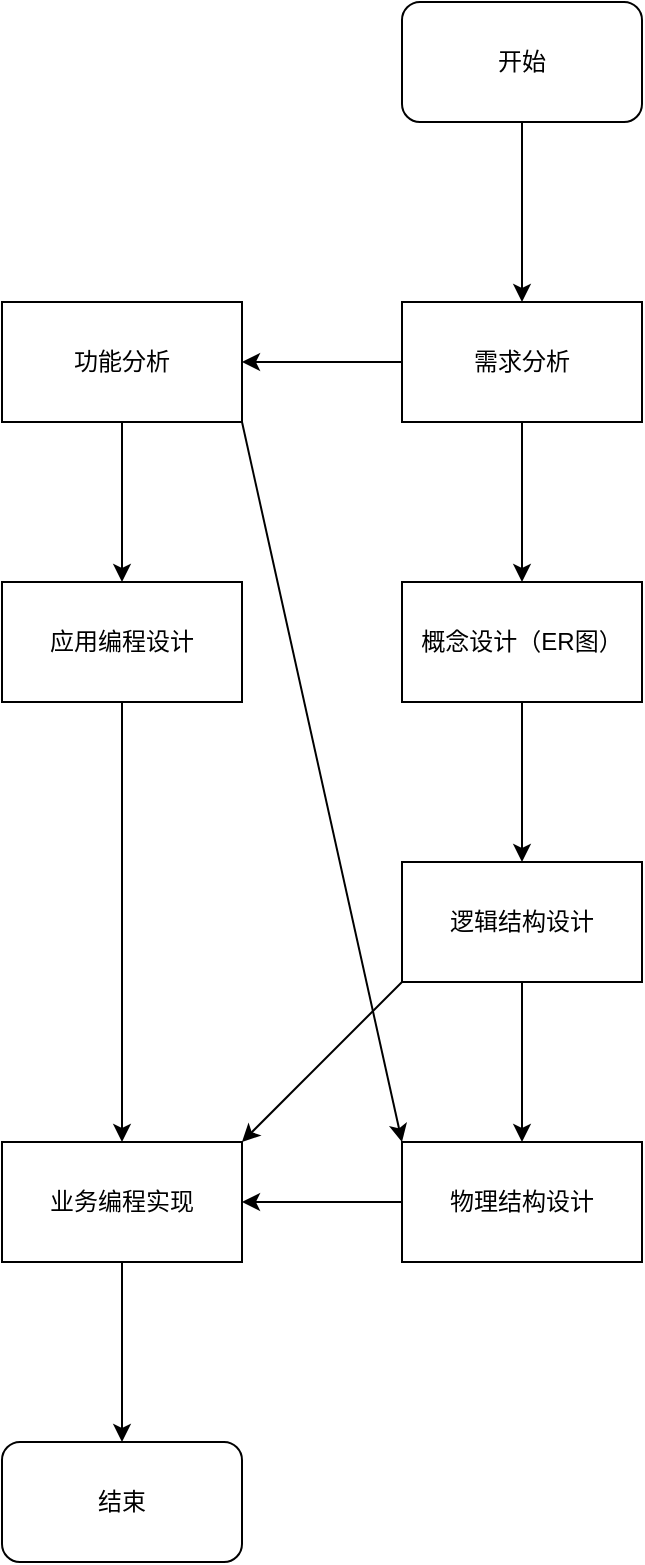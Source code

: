 <mxfile version="21.6.1" type="device">
  <diagram name="第 1 页" id="C5g51FwywQHbUDYnrKme">
    <mxGraphModel dx="593" dy="689" grid="1" gridSize="10" guides="1" tooltips="1" connect="1" arrows="1" fold="1" page="1" pageScale="1" pageWidth="827" pageHeight="1169" math="0" shadow="0">
      <root>
        <mxCell id="0" />
        <mxCell id="1" parent="0" />
        <mxCell id="B9QIBXAvS4fAvO9vAOyn-6" value="" style="edgeStyle=orthogonalEdgeStyle;rounded=0;orthogonalLoop=1;jettySize=auto;html=1;" edge="1" parent="1" source="B9QIBXAvS4fAvO9vAOyn-2" target="B9QIBXAvS4fAvO9vAOyn-5">
          <mxGeometry relative="1" as="geometry">
            <mxPoint x="430" y="130" as="sourcePoint" />
          </mxGeometry>
        </mxCell>
        <mxCell id="B9QIBXAvS4fAvO9vAOyn-2" value="开始" style="rounded=1;whiteSpace=wrap;html=1;" vertex="1" parent="1">
          <mxGeometry x="370" width="120" height="60" as="geometry" />
        </mxCell>
        <mxCell id="B9QIBXAvS4fAvO9vAOyn-8" value="" style="edgeStyle=orthogonalEdgeStyle;rounded=0;orthogonalLoop=1;jettySize=auto;html=1;" edge="1" parent="1" source="B9QIBXAvS4fAvO9vAOyn-5" target="B9QIBXAvS4fAvO9vAOyn-7">
          <mxGeometry relative="1" as="geometry" />
        </mxCell>
        <mxCell id="B9QIBXAvS4fAvO9vAOyn-10" value="" style="edgeStyle=orthogonalEdgeStyle;rounded=0;orthogonalLoop=1;jettySize=auto;html=1;" edge="1" parent="1" source="B9QIBXAvS4fAvO9vAOyn-5" target="B9QIBXAvS4fAvO9vAOyn-9">
          <mxGeometry relative="1" as="geometry" />
        </mxCell>
        <mxCell id="B9QIBXAvS4fAvO9vAOyn-5" value="需求分析" style="rounded=0;whiteSpace=wrap;html=1;" vertex="1" parent="1">
          <mxGeometry x="370" y="150" width="120" height="60" as="geometry" />
        </mxCell>
        <mxCell id="B9QIBXAvS4fAvO9vAOyn-16" value="" style="edgeStyle=orthogonalEdgeStyle;rounded=0;orthogonalLoop=1;jettySize=auto;html=1;" edge="1" parent="1" source="B9QIBXAvS4fAvO9vAOyn-7" target="B9QIBXAvS4fAvO9vAOyn-15">
          <mxGeometry relative="1" as="geometry" />
        </mxCell>
        <mxCell id="B9QIBXAvS4fAvO9vAOyn-7" value="概念设计（ER图）" style="whiteSpace=wrap;html=1;rounded=0;" vertex="1" parent="1">
          <mxGeometry x="370" y="290" width="120" height="60" as="geometry" />
        </mxCell>
        <mxCell id="B9QIBXAvS4fAvO9vAOyn-12" value="" style="edgeStyle=orthogonalEdgeStyle;rounded=0;orthogonalLoop=1;jettySize=auto;html=1;" edge="1" parent="1" source="B9QIBXAvS4fAvO9vAOyn-9" target="B9QIBXAvS4fAvO9vAOyn-11">
          <mxGeometry relative="1" as="geometry" />
        </mxCell>
        <mxCell id="B9QIBXAvS4fAvO9vAOyn-9" value="功能分析" style="whiteSpace=wrap;html=1;rounded=0;" vertex="1" parent="1">
          <mxGeometry x="170" y="150" width="120" height="60" as="geometry" />
        </mxCell>
        <mxCell id="B9QIBXAvS4fAvO9vAOyn-14" value="" style="edgeStyle=orthogonalEdgeStyle;rounded=0;orthogonalLoop=1;jettySize=auto;html=1;" edge="1" parent="1" source="B9QIBXAvS4fAvO9vAOyn-11" target="B9QIBXAvS4fAvO9vAOyn-13">
          <mxGeometry relative="1" as="geometry" />
        </mxCell>
        <mxCell id="B9QIBXAvS4fAvO9vAOyn-11" value="应用编程设计" style="whiteSpace=wrap;html=1;rounded=0;" vertex="1" parent="1">
          <mxGeometry x="170" y="290" width="120" height="60" as="geometry" />
        </mxCell>
        <mxCell id="B9QIBXAvS4fAvO9vAOyn-21" value="" style="edgeStyle=orthogonalEdgeStyle;rounded=0;orthogonalLoop=1;jettySize=auto;html=1;" edge="1" parent="1" source="B9QIBXAvS4fAvO9vAOyn-13" target="B9QIBXAvS4fAvO9vAOyn-20">
          <mxGeometry relative="1" as="geometry" />
        </mxCell>
        <mxCell id="B9QIBXAvS4fAvO9vAOyn-13" value="业务编程实现" style="whiteSpace=wrap;html=1;rounded=0;" vertex="1" parent="1">
          <mxGeometry x="170" y="570" width="120" height="60" as="geometry" />
        </mxCell>
        <mxCell id="B9QIBXAvS4fAvO9vAOyn-18" value="" style="edgeStyle=orthogonalEdgeStyle;rounded=0;orthogonalLoop=1;jettySize=auto;html=1;" edge="1" parent="1" source="B9QIBXAvS4fAvO9vAOyn-15" target="B9QIBXAvS4fAvO9vAOyn-17">
          <mxGeometry relative="1" as="geometry" />
        </mxCell>
        <mxCell id="B9QIBXAvS4fAvO9vAOyn-15" value="逻辑结构设计" style="whiteSpace=wrap;html=1;rounded=0;" vertex="1" parent="1">
          <mxGeometry x="370" y="430" width="120" height="60" as="geometry" />
        </mxCell>
        <mxCell id="B9QIBXAvS4fAvO9vAOyn-19" value="" style="edgeStyle=orthogonalEdgeStyle;rounded=0;orthogonalLoop=1;jettySize=auto;html=1;" edge="1" parent="1" source="B9QIBXAvS4fAvO9vAOyn-17" target="B9QIBXAvS4fAvO9vAOyn-13">
          <mxGeometry relative="1" as="geometry" />
        </mxCell>
        <mxCell id="B9QIBXAvS4fAvO9vAOyn-17" value="物理结构设计" style="whiteSpace=wrap;html=1;rounded=0;" vertex="1" parent="1">
          <mxGeometry x="370" y="570" width="120" height="60" as="geometry" />
        </mxCell>
        <mxCell id="B9QIBXAvS4fAvO9vAOyn-20" value="结束" style="rounded=1;whiteSpace=wrap;html=1;" vertex="1" parent="1">
          <mxGeometry x="170" y="720" width="120" height="60" as="geometry" />
        </mxCell>
        <mxCell id="B9QIBXAvS4fAvO9vAOyn-22" value="" style="endArrow=classic;html=1;rounded=0;exitX=1;exitY=1;exitDx=0;exitDy=0;entryX=0;entryY=0;entryDx=0;entryDy=0;" edge="1" parent="1" source="B9QIBXAvS4fAvO9vAOyn-9" target="B9QIBXAvS4fAvO9vAOyn-17">
          <mxGeometry width="50" height="50" relative="1" as="geometry">
            <mxPoint x="310" y="390" as="sourcePoint" />
            <mxPoint x="360" y="340" as="targetPoint" />
          </mxGeometry>
        </mxCell>
        <mxCell id="B9QIBXAvS4fAvO9vAOyn-23" value="" style="endArrow=classic;html=1;rounded=0;exitX=0;exitY=1;exitDx=0;exitDy=0;entryX=1;entryY=0;entryDx=0;entryDy=0;" edge="1" parent="1" source="B9QIBXAvS4fAvO9vAOyn-15" target="B9QIBXAvS4fAvO9vAOyn-13">
          <mxGeometry width="50" height="50" relative="1" as="geometry">
            <mxPoint x="300" y="220" as="sourcePoint" />
            <mxPoint x="380" y="580" as="targetPoint" />
          </mxGeometry>
        </mxCell>
      </root>
    </mxGraphModel>
  </diagram>
</mxfile>
